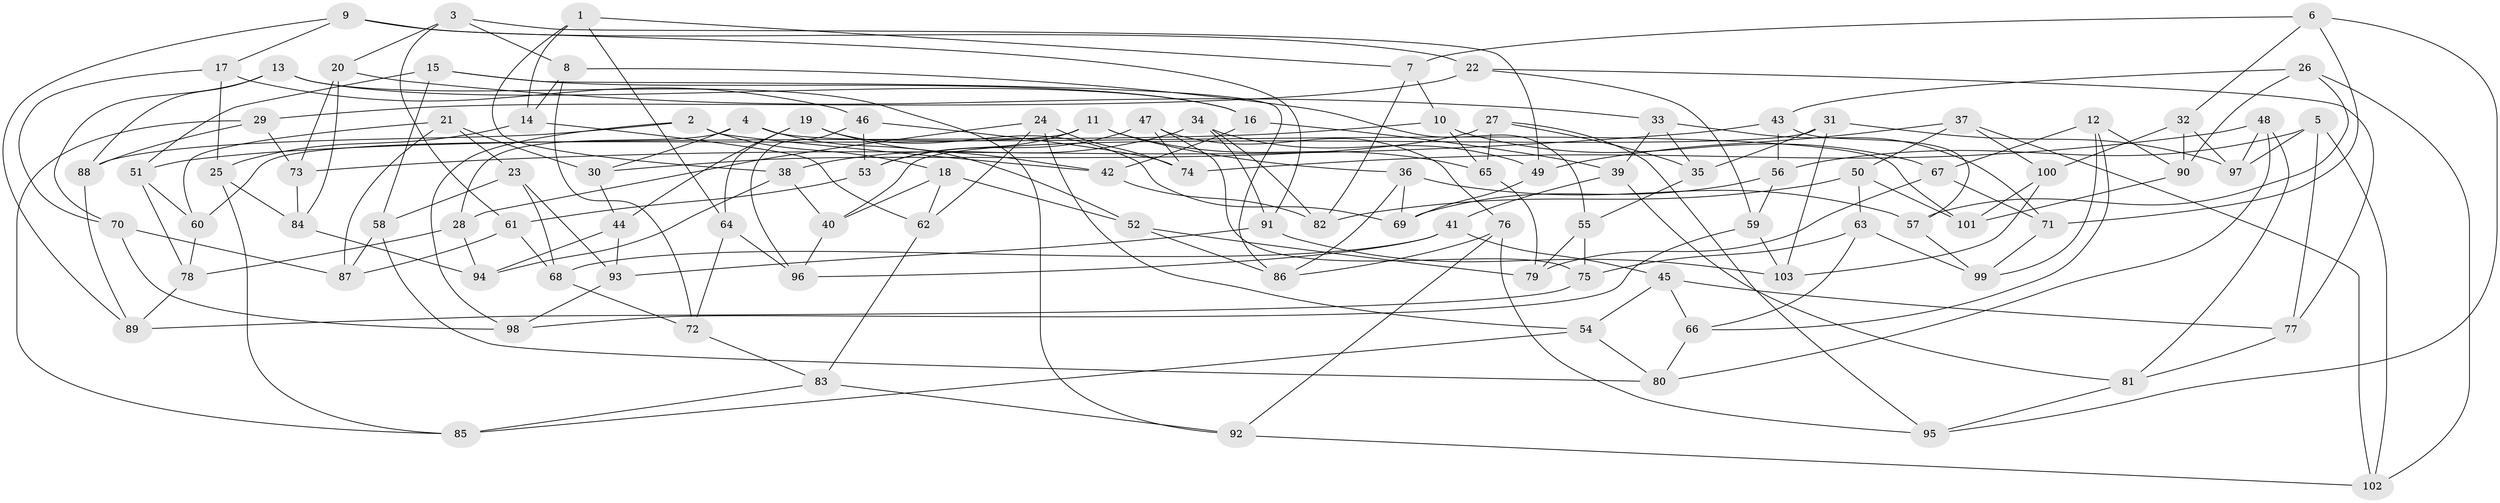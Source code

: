 // Generated by graph-tools (version 1.1) at 2025/16/03/09/25 04:16:16]
// undirected, 103 vertices, 206 edges
graph export_dot {
graph [start="1"]
  node [color=gray90,style=filled];
  1;
  2;
  3;
  4;
  5;
  6;
  7;
  8;
  9;
  10;
  11;
  12;
  13;
  14;
  15;
  16;
  17;
  18;
  19;
  20;
  21;
  22;
  23;
  24;
  25;
  26;
  27;
  28;
  29;
  30;
  31;
  32;
  33;
  34;
  35;
  36;
  37;
  38;
  39;
  40;
  41;
  42;
  43;
  44;
  45;
  46;
  47;
  48;
  49;
  50;
  51;
  52;
  53;
  54;
  55;
  56;
  57;
  58;
  59;
  60;
  61;
  62;
  63;
  64;
  65;
  66;
  67;
  68;
  69;
  70;
  71;
  72;
  73;
  74;
  75;
  76;
  77;
  78;
  79;
  80;
  81;
  82;
  83;
  84;
  85;
  86;
  87;
  88;
  89;
  90;
  91;
  92;
  93;
  94;
  95;
  96;
  97;
  98;
  99;
  100;
  101;
  102;
  103;
  1 -- 7;
  1 -- 64;
  1 -- 38;
  1 -- 14;
  2 -- 18;
  2 -- 42;
  2 -- 98;
  2 -- 88;
  3 -- 61;
  3 -- 20;
  3 -- 49;
  3 -- 8;
  4 -- 28;
  4 -- 101;
  4 -- 52;
  4 -- 30;
  5 -- 56;
  5 -- 97;
  5 -- 77;
  5 -- 102;
  6 -- 95;
  6 -- 71;
  6 -- 7;
  6 -- 32;
  7 -- 10;
  7 -- 82;
  8 -- 14;
  8 -- 72;
  8 -- 55;
  9 -- 91;
  9 -- 89;
  9 -- 22;
  9 -- 17;
  10 -- 65;
  10 -- 51;
  10 -- 67;
  11 -- 36;
  11 -- 53;
  11 -- 65;
  11 -- 60;
  12 -- 90;
  12 -- 99;
  12 -- 66;
  12 -- 67;
  13 -- 16;
  13 -- 92;
  13 -- 70;
  13 -- 88;
  14 -- 62;
  14 -- 25;
  15 -- 16;
  15 -- 51;
  15 -- 58;
  15 -- 86;
  16 -- 39;
  16 -- 42;
  17 -- 25;
  17 -- 46;
  17 -- 70;
  18 -- 62;
  18 -- 40;
  18 -- 52;
  19 -- 44;
  19 -- 64;
  19 -- 42;
  19 -- 69;
  20 -- 73;
  20 -- 84;
  20 -- 33;
  21 -- 87;
  21 -- 23;
  21 -- 30;
  21 -- 60;
  22 -- 29;
  22 -- 77;
  22 -- 59;
  23 -- 68;
  23 -- 58;
  23 -- 93;
  24 -- 54;
  24 -- 28;
  24 -- 62;
  24 -- 74;
  25 -- 85;
  25 -- 84;
  26 -- 57;
  26 -- 90;
  26 -- 102;
  26 -- 43;
  27 -- 30;
  27 -- 65;
  27 -- 35;
  27 -- 95;
  28 -- 94;
  28 -- 78;
  29 -- 73;
  29 -- 88;
  29 -- 85;
  30 -- 44;
  31 -- 97;
  31 -- 35;
  31 -- 40;
  31 -- 103;
  32 -- 97;
  32 -- 100;
  32 -- 90;
  33 -- 71;
  33 -- 39;
  33 -- 35;
  34 -- 49;
  34 -- 91;
  34 -- 82;
  34 -- 38;
  35 -- 55;
  36 -- 57;
  36 -- 69;
  36 -- 86;
  37 -- 50;
  37 -- 49;
  37 -- 100;
  37 -- 102;
  38 -- 40;
  38 -- 94;
  39 -- 41;
  39 -- 81;
  40 -- 96;
  41 -- 45;
  41 -- 96;
  41 -- 68;
  42 -- 82;
  43 -- 73;
  43 -- 56;
  43 -- 57;
  44 -- 93;
  44 -- 94;
  45 -- 77;
  45 -- 54;
  45 -- 66;
  46 -- 96;
  46 -- 74;
  46 -- 53;
  47 -- 76;
  47 -- 75;
  47 -- 74;
  47 -- 53;
  48 -- 80;
  48 -- 81;
  48 -- 74;
  48 -- 97;
  49 -- 69;
  50 -- 82;
  50 -- 63;
  50 -- 101;
  51 -- 78;
  51 -- 60;
  52 -- 86;
  52 -- 79;
  53 -- 61;
  54 -- 80;
  54 -- 85;
  55 -- 75;
  55 -- 79;
  56 -- 59;
  56 -- 69;
  57 -- 99;
  58 -- 80;
  58 -- 87;
  59 -- 103;
  59 -- 98;
  60 -- 78;
  61 -- 68;
  61 -- 87;
  62 -- 83;
  63 -- 66;
  63 -- 99;
  63 -- 75;
  64 -- 72;
  64 -- 96;
  65 -- 79;
  66 -- 80;
  67 -- 71;
  67 -- 79;
  68 -- 72;
  70 -- 87;
  70 -- 98;
  71 -- 99;
  72 -- 83;
  73 -- 84;
  75 -- 89;
  76 -- 86;
  76 -- 92;
  76 -- 95;
  77 -- 81;
  78 -- 89;
  81 -- 95;
  83 -- 92;
  83 -- 85;
  84 -- 94;
  88 -- 89;
  90 -- 101;
  91 -- 103;
  91 -- 93;
  92 -- 102;
  93 -- 98;
  100 -- 103;
  100 -- 101;
}
